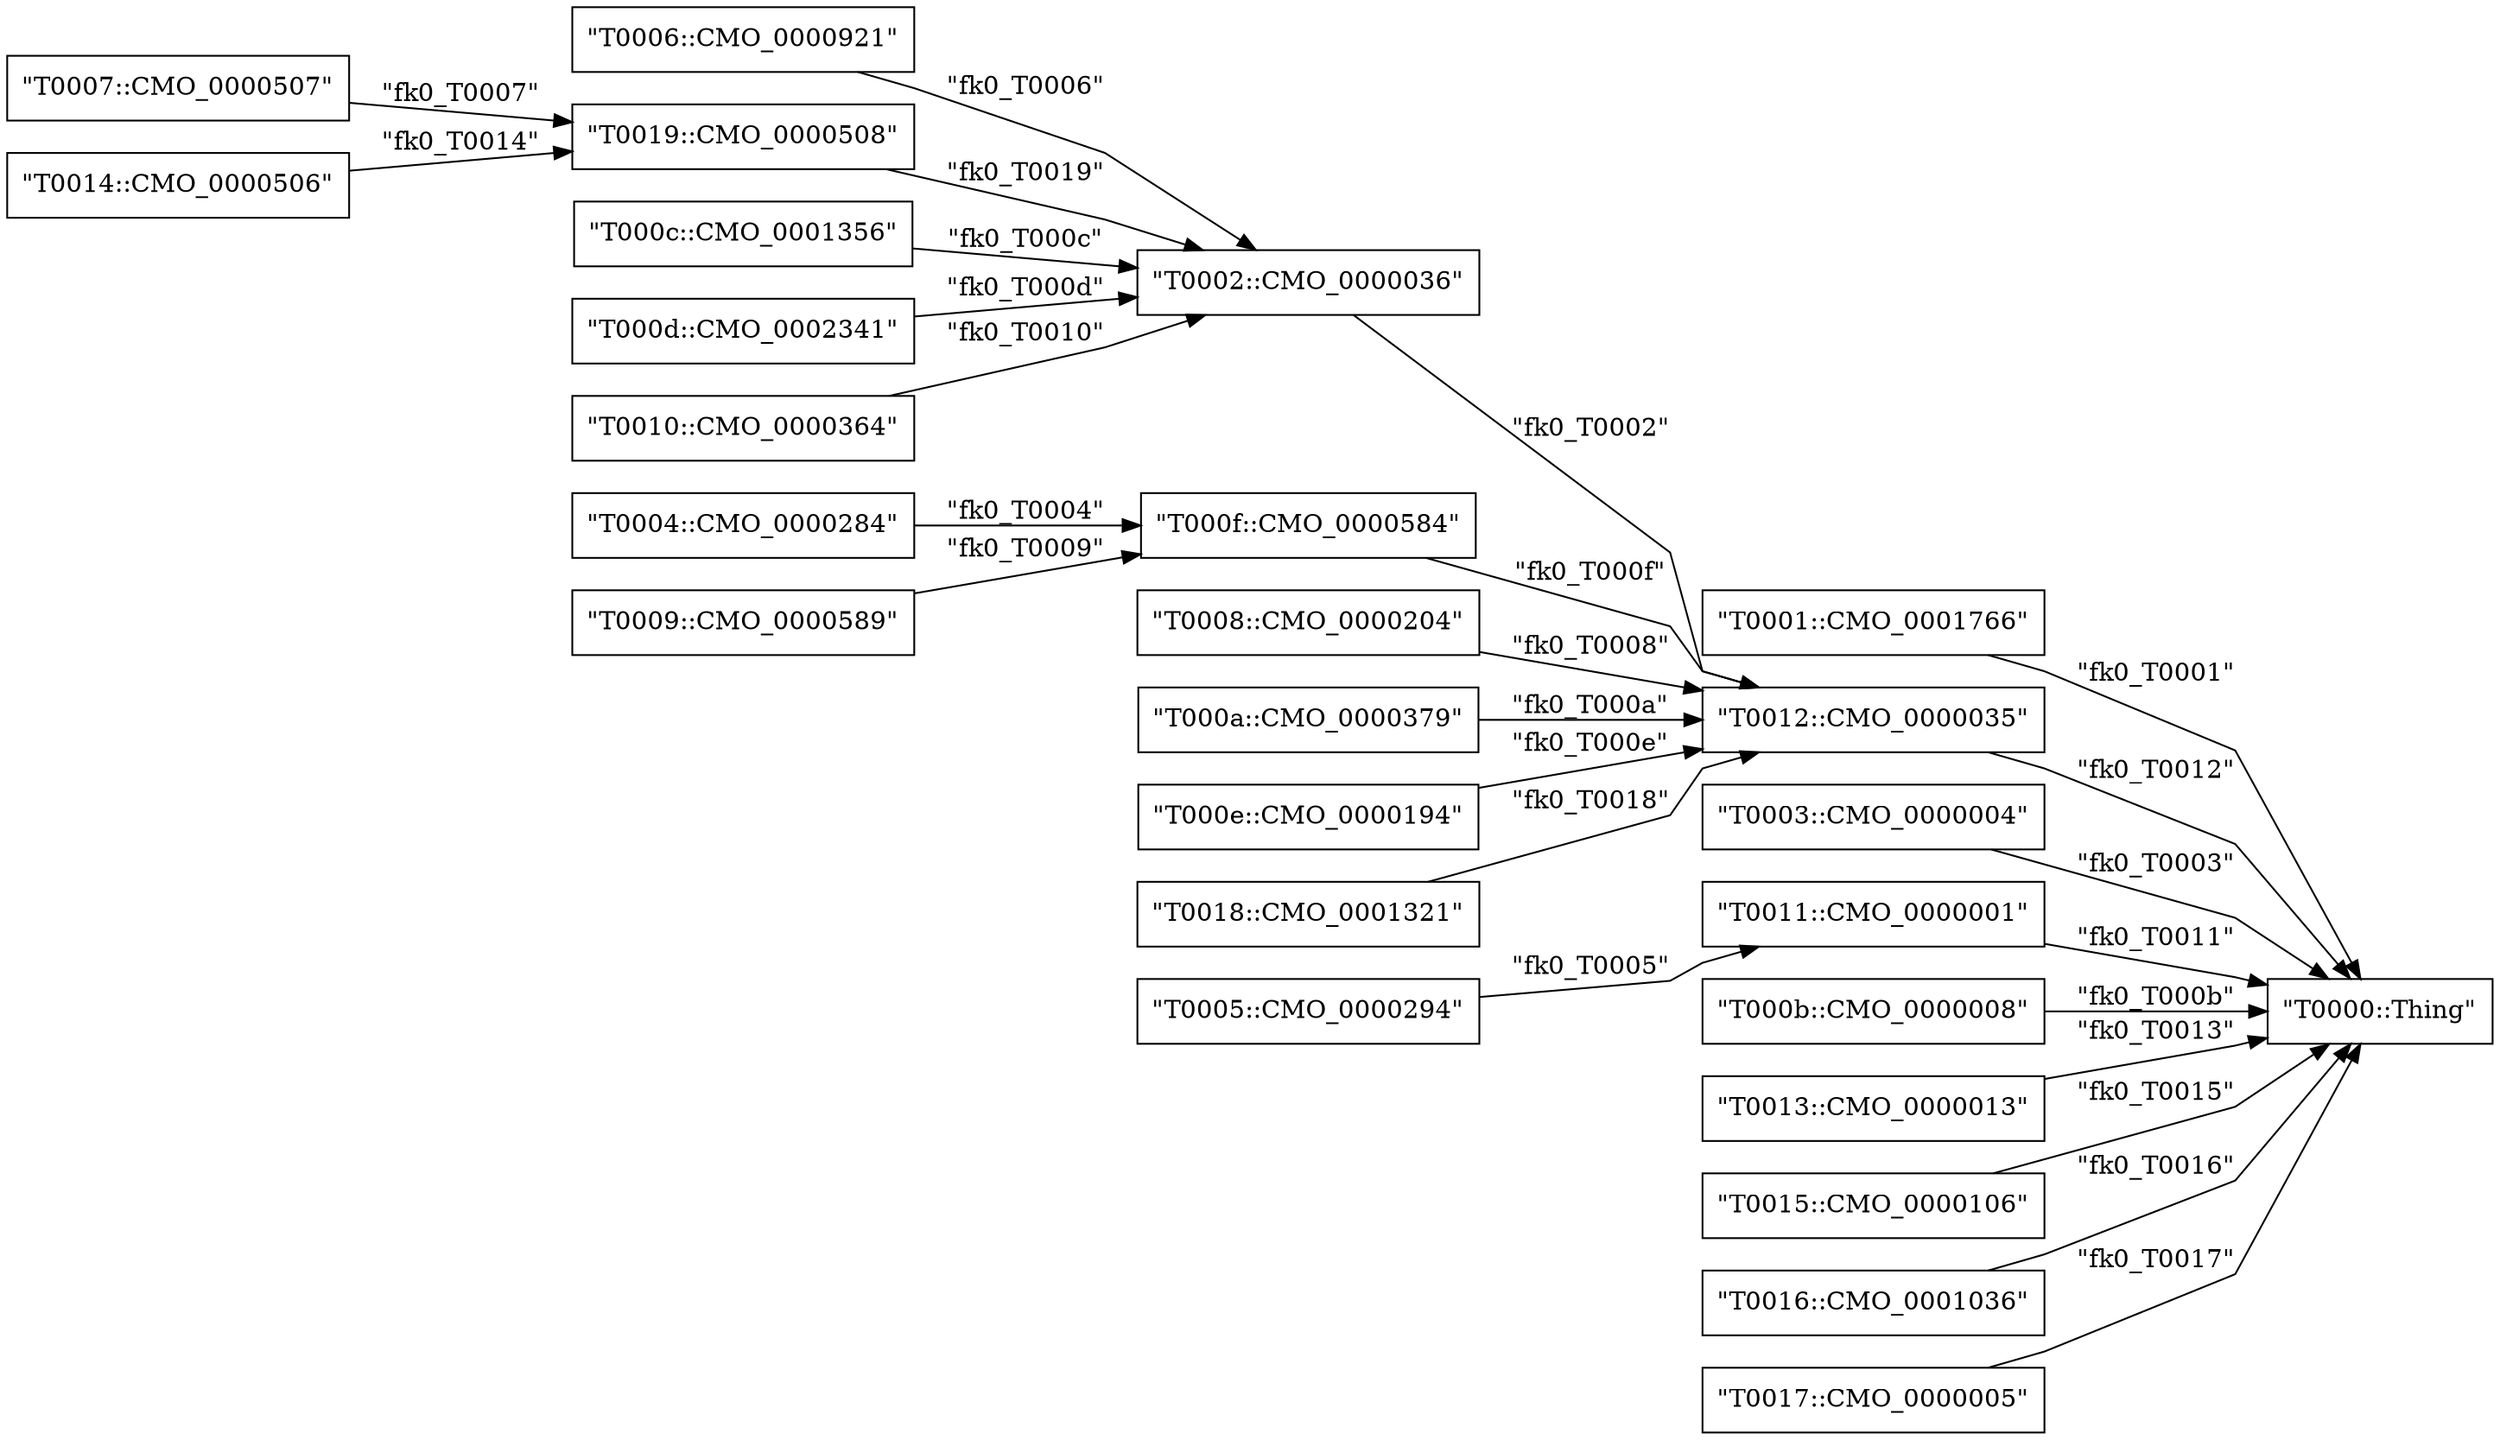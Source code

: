 strict digraph G {
  splines=polyline;
  rankdir=LR;
  "T0000::Thing" [ label="\"T0000::Thing\"" shape="box" ];
  "T0001::CMO_0001766" [ label="\"T0001::CMO_0001766\"" shape="box" ];
  "T0002::CMO_0000036" [ label="\"T0002::CMO_0000036\"" shape="box" ];
  "T0012::CMO_0000035" [ label="\"T0012::CMO_0000035\"" shape="box" ];
  "T0003::CMO_0000004" [ label="\"T0003::CMO_0000004\"" shape="box" ];
  "T0004::CMO_0000284" [ label="\"T0004::CMO_0000284\"" shape="box" ];
  "T000f::CMO_0000584" [ label="\"T000f::CMO_0000584\"" shape="box" ];
  "T0005::CMO_0000294" [ label="\"T0005::CMO_0000294\"" shape="box" ];
  "T0011::CMO_0000001" [ label="\"T0011::CMO_0000001\"" shape="box" ];
  "T0006::CMO_0000921" [ label="\"T0006::CMO_0000921\"" shape="box" ];
  "T0007::CMO_0000507" [ label="\"T0007::CMO_0000507\"" shape="box" ];
  "T0019::CMO_0000508" [ label="\"T0019::CMO_0000508\"" shape="box" ];
  "T0008::CMO_0000204" [ label="\"T0008::CMO_0000204\"" shape="box" ];
  "T0009::CMO_0000589" [ label="\"T0009::CMO_0000589\"" shape="box" ];
  "T000a::CMO_0000379" [ label="\"T000a::CMO_0000379\"" shape="box" ];
  "T000b::CMO_0000008" [ label="\"T000b::CMO_0000008\"" shape="box" ];
  "T000c::CMO_0001356" [ label="\"T000c::CMO_0001356\"" shape="box" ];
  "T000d::CMO_0002341" [ label="\"T000d::CMO_0002341\"" shape="box" ];
  "T000e::CMO_0000194" [ label="\"T000e::CMO_0000194\"" shape="box" ];
  "T0010::CMO_0000364" [ label="\"T0010::CMO_0000364\"" shape="box" ];
  "T0013::CMO_0000013" [ label="\"T0013::CMO_0000013\"" shape="box" ];
  "T0014::CMO_0000506" [ label="\"T0014::CMO_0000506\"" shape="box" ];
  "T0015::CMO_0000106" [ label="\"T0015::CMO_0000106\"" shape="box" ];
  "T0016::CMO_0001036" [ label="\"T0016::CMO_0001036\"" shape="box" ];
  "T0017::CMO_0000005" [ label="\"T0017::CMO_0000005\"" shape="box" ];
  "T0018::CMO_0001321" [ label="\"T0018::CMO_0001321\"" shape="box" ];
  "T0001::CMO_0001766" -> "T0000::Thing" [ label="\"fk0_T0001\"" ];
  "T0002::CMO_0000036" -> "T0012::CMO_0000035" [ label="\"fk0_T0002\"" ];
  "T0003::CMO_0000004" -> "T0000::Thing" [ label="\"fk0_T0003\"" ];
  "T0004::CMO_0000284" -> "T000f::CMO_0000584" [ label="\"fk0_T0004\"" ];
  "T0005::CMO_0000294" -> "T0011::CMO_0000001" [ label="\"fk0_T0005\"" ];
  "T0006::CMO_0000921" -> "T0002::CMO_0000036" [ label="\"fk0_T0006\"" ];
  "T0007::CMO_0000507" -> "T0019::CMO_0000508" [ label="\"fk0_T0007\"" ];
  "T0008::CMO_0000204" -> "T0012::CMO_0000035" [ label="\"fk0_T0008\"" ];
  "T0009::CMO_0000589" -> "T000f::CMO_0000584" [ label="\"fk0_T0009\"" ];
  "T000a::CMO_0000379" -> "T0012::CMO_0000035" [ label="\"fk0_T000a\"" ];
  "T000b::CMO_0000008" -> "T0000::Thing" [ label="\"fk0_T000b\"" ];
  "T000c::CMO_0001356" -> "T0002::CMO_0000036" [ label="\"fk0_T000c\"" ];
  "T000d::CMO_0002341" -> "T0002::CMO_0000036" [ label="\"fk0_T000d\"" ];
  "T000e::CMO_0000194" -> "T0012::CMO_0000035" [ label="\"fk0_T000e\"" ];
  "T000f::CMO_0000584" -> "T0012::CMO_0000035" [ label="\"fk0_T000f\"" ];
  "T0010::CMO_0000364" -> "T0002::CMO_0000036" [ label="\"fk0_T0010\"" ];
  "T0011::CMO_0000001" -> "T0000::Thing" [ label="\"fk0_T0011\"" ];
  "T0012::CMO_0000035" -> "T0000::Thing" [ label="\"fk0_T0012\"" ];
  "T0013::CMO_0000013" -> "T0000::Thing" [ label="\"fk0_T0013\"" ];
  "T0014::CMO_0000506" -> "T0019::CMO_0000508" [ label="\"fk0_T0014\"" ];
  "T0015::CMO_0000106" -> "T0000::Thing" [ label="\"fk0_T0015\"" ];
  "T0016::CMO_0001036" -> "T0000::Thing" [ label="\"fk0_T0016\"" ];
  "T0017::CMO_0000005" -> "T0000::Thing" [ label="\"fk0_T0017\"" ];
  "T0018::CMO_0001321" -> "T0012::CMO_0000035" [ label="\"fk0_T0018\"" ];
  "T0019::CMO_0000508" -> "T0002::CMO_0000036" [ label="\"fk0_T0019\"" ];
}
